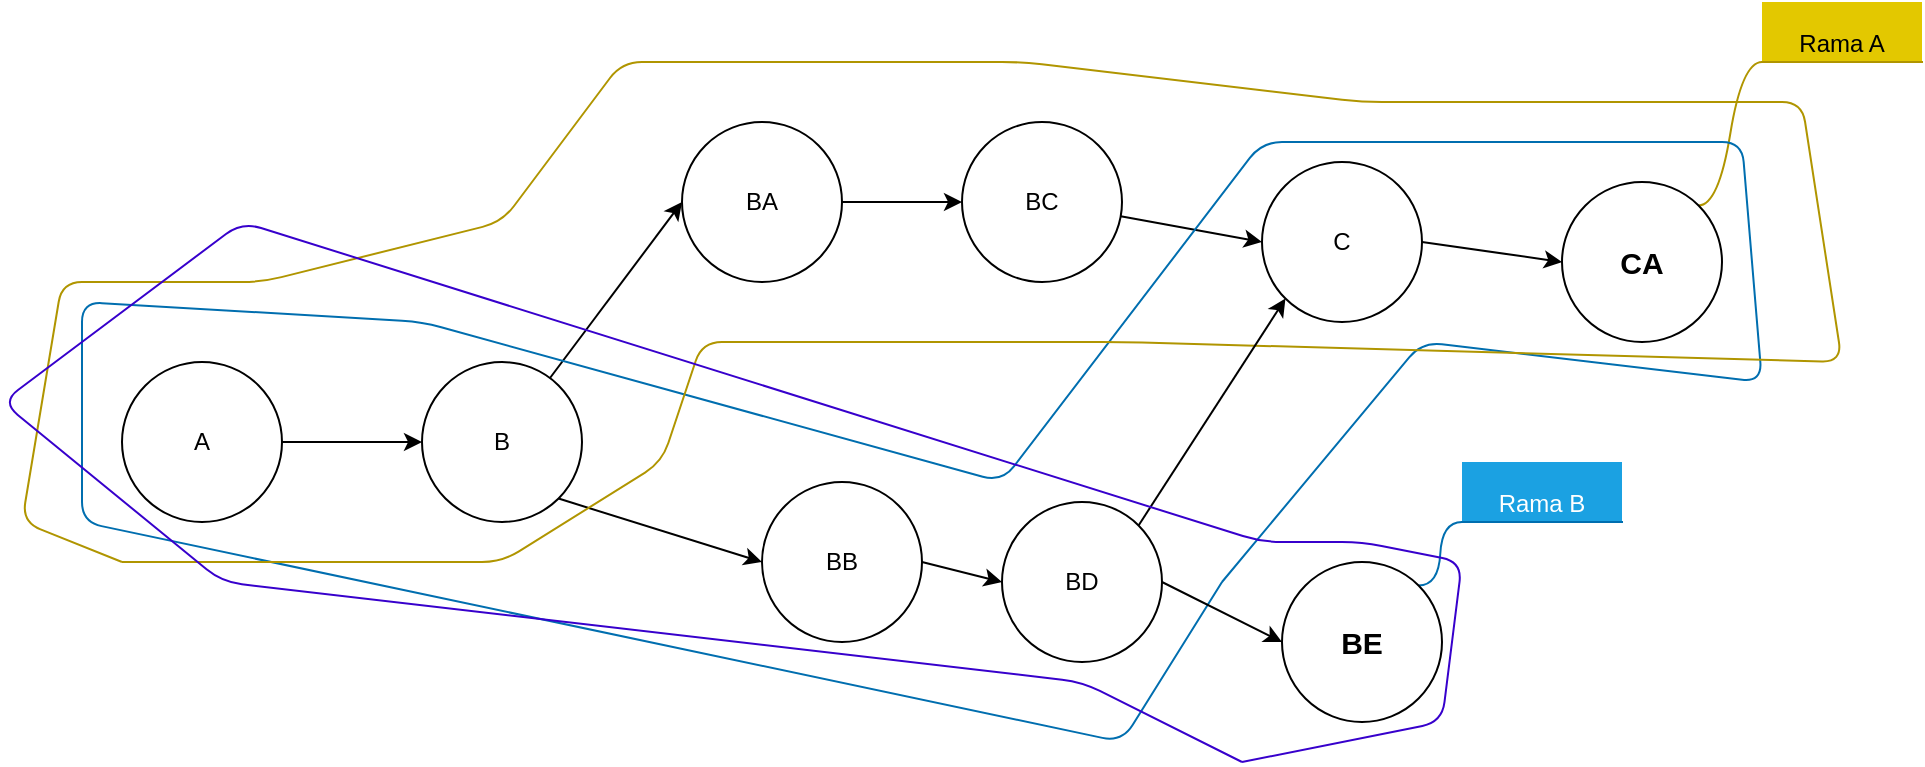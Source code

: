 <mxfile>
    <diagram name="3" id="R4e0zwizHfBD8_x3zQub">
        <mxGraphModel dx="815" dy="784" grid="1" gridSize="10" guides="1" tooltips="1" connect="1" arrows="1" fold="1" page="1" pageScale="1" pageWidth="827" pageHeight="1169" math="0" shadow="0">
            <root>
                <mxCell id="OBeVZSjObeIR4uOmUTMT-0"/>
                <mxCell id="OBeVZSjObeIR4uOmUTMT-1" parent="OBeVZSjObeIR4uOmUTMT-0"/>
                <mxCell id="OBeVZSjObeIR4uOmUTMT-2" style="edgeStyle=none;html=1;" edge="1" parent="OBeVZSjObeIR4uOmUTMT-1" source="OBeVZSjObeIR4uOmUTMT-3" target="OBeVZSjObeIR4uOmUTMT-6">
                    <mxGeometry relative="1" as="geometry"/>
                </mxCell>
                <mxCell id="OBeVZSjObeIR4uOmUTMT-3" value="A" style="ellipse;whiteSpace=wrap;html=1;aspect=fixed;" vertex="1" parent="OBeVZSjObeIR4uOmUTMT-1">
                    <mxGeometry x="370" y="360" width="80" height="80" as="geometry"/>
                </mxCell>
                <mxCell id="OBeVZSjObeIR4uOmUTMT-4" style="edgeStyle=none;html=1;entryX=0;entryY=0.5;entryDx=0;entryDy=0;" edge="1" parent="OBeVZSjObeIR4uOmUTMT-1" source="OBeVZSjObeIR4uOmUTMT-6" target="OBeVZSjObeIR4uOmUTMT-8">
                    <mxGeometry relative="1" as="geometry"/>
                </mxCell>
                <mxCell id="OBeVZSjObeIR4uOmUTMT-5" style="edgeStyle=none;html=1;exitX=1;exitY=1;exitDx=0;exitDy=0;entryX=0;entryY=0.5;entryDx=0;entryDy=0;" edge="1" parent="OBeVZSjObeIR4uOmUTMT-1" source="OBeVZSjObeIR4uOmUTMT-6" target="OBeVZSjObeIR4uOmUTMT-9">
                    <mxGeometry relative="1" as="geometry"/>
                </mxCell>
                <mxCell id="OBeVZSjObeIR4uOmUTMT-6" value="B" style="ellipse;whiteSpace=wrap;html=1;aspect=fixed;" vertex="1" parent="OBeVZSjObeIR4uOmUTMT-1">
                    <mxGeometry x="520" y="360" width="80" height="80" as="geometry"/>
                </mxCell>
                <mxCell id="OBeVZSjObeIR4uOmUTMT-7" style="edgeStyle=none;html=1;exitX=1;exitY=0.5;exitDx=0;exitDy=0;" edge="1" parent="OBeVZSjObeIR4uOmUTMT-1" source="OBeVZSjObeIR4uOmUTMT-8" target="OBeVZSjObeIR4uOmUTMT-11">
                    <mxGeometry relative="1" as="geometry"/>
                </mxCell>
                <mxCell id="OBeVZSjObeIR4uOmUTMT-8" value="BA" style="ellipse;whiteSpace=wrap;html=1;aspect=fixed;" vertex="1" parent="OBeVZSjObeIR4uOmUTMT-1">
                    <mxGeometry x="650" y="240" width="80" height="80" as="geometry"/>
                </mxCell>
                <mxCell id="OBeVZSjObeIR4uOmUTMT-9" value="BB" style="ellipse;whiteSpace=wrap;html=1;aspect=fixed;" vertex="1" parent="OBeVZSjObeIR4uOmUTMT-1">
                    <mxGeometry x="690" y="420" width="80" height="80" as="geometry"/>
                </mxCell>
                <mxCell id="OBeVZSjObeIR4uOmUTMT-10" style="edgeStyle=none;html=1;entryX=0;entryY=0.5;entryDx=0;entryDy=0;" edge="1" parent="OBeVZSjObeIR4uOmUTMT-1" source="OBeVZSjObeIR4uOmUTMT-11" target="OBeVZSjObeIR4uOmUTMT-21">
                    <mxGeometry relative="1" as="geometry"/>
                </mxCell>
                <mxCell id="OBeVZSjObeIR4uOmUTMT-11" value="BC" style="ellipse;whiteSpace=wrap;html=1;aspect=fixed;" vertex="1" parent="OBeVZSjObeIR4uOmUTMT-1">
                    <mxGeometry x="790" y="240" width="80" height="80" as="geometry"/>
                </mxCell>
                <mxCell id="OBeVZSjObeIR4uOmUTMT-12" value="Rama A" style="whiteSpace=wrap;html=1;shape=partialRectangle;top=0;left=0;bottom=1;right=0;points=[[0,1],[1,1]];fillColor=#e3c800;align=center;verticalAlign=bottom;routingCenterY=0.5;snapToPoint=1;recursiveResize=0;autosize=1;treeFolding=1;treeMoving=1;newEdgeStyle={&quot;edgeStyle&quot;:&quot;entityRelationEdgeStyle&quot;,&quot;startArrow&quot;:&quot;none&quot;,&quot;endArrow&quot;:&quot;none&quot;,&quot;segment&quot;:10,&quot;curved&quot;:1,&quot;sourcePerimeterSpacing&quot;:0,&quot;targetPerimeterSpacing&quot;:0};fontColor=#000000;strokeColor=#B09500;" vertex="1" parent="OBeVZSjObeIR4uOmUTMT-1">
                    <mxGeometry x="1190" y="180" width="80" height="30" as="geometry"/>
                </mxCell>
                <mxCell id="OBeVZSjObeIR4uOmUTMT-13" value="" style="edgeStyle=entityRelationEdgeStyle;startArrow=none;endArrow=none;segment=10;curved=1;sourcePerimeterSpacing=0;targetPerimeterSpacing=0;exitX=1;exitY=0;exitDx=0;exitDy=0;fillColor=#e3c800;strokeColor=#B09500;" edge="1" parent="OBeVZSjObeIR4uOmUTMT-1" source="Eylmc9-COsnYr52o-Nk3-1" target="OBeVZSjObeIR4uOmUTMT-12">
                    <mxGeometry relative="1" as="geometry">
                        <mxPoint x="610" y="420" as="sourcePoint"/>
                    </mxGeometry>
                </mxCell>
                <mxCell id="OBeVZSjObeIR4uOmUTMT-14" value="Rama B" style="whiteSpace=wrap;html=1;shape=partialRectangle;top=0;left=0;bottom=1;right=0;points=[[0,1],[1,1]];fillColor=#1ba1e2;align=center;verticalAlign=bottom;routingCenterY=0.5;snapToPoint=1;recursiveResize=0;autosize=1;treeFolding=1;treeMoving=1;newEdgeStyle={&quot;edgeStyle&quot;:&quot;entityRelationEdgeStyle&quot;,&quot;startArrow&quot;:&quot;none&quot;,&quot;endArrow&quot;:&quot;none&quot;,&quot;segment&quot;:10,&quot;curved&quot;:1,&quot;sourcePerimeterSpacing&quot;:0,&quot;targetPerimeterSpacing&quot;:0};fontColor=#ffffff;strokeColor=#006EAF;" vertex="1" parent="OBeVZSjObeIR4uOmUTMT-1">
                    <mxGeometry x="1040" y="410" width="80" height="30" as="geometry"/>
                </mxCell>
                <mxCell id="OBeVZSjObeIR4uOmUTMT-15" value="" style="edgeStyle=entityRelationEdgeStyle;startArrow=none;endArrow=none;segment=10;curved=1;sourcePerimeterSpacing=0;targetPerimeterSpacing=0;exitX=1;exitY=0;exitDx=0;exitDy=0;fillColor=#1ba1e2;strokeColor=#006EAF;" edge="1" parent="OBeVZSjObeIR4uOmUTMT-1" source="Eylmc9-COsnYr52o-Nk3-0" target="OBeVZSjObeIR4uOmUTMT-14">
                    <mxGeometry relative="1" as="geometry">
                        <mxPoint x="610" y="420" as="sourcePoint"/>
                    </mxGeometry>
                </mxCell>
                <mxCell id="OBeVZSjObeIR4uOmUTMT-16" value="" style="endArrow=none;html=1;fillColor=#1ba1e2;strokeColor=#006EAF;" edge="1" parent="OBeVZSjObeIR4uOmUTMT-1">
                    <mxGeometry width="50" height="50" relative="1" as="geometry">
                        <mxPoint x="920" y="470" as="sourcePoint"/>
                        <mxPoint x="920" y="470" as="targetPoint"/>
                        <Array as="points">
                            <mxPoint x="1020" y="350"/>
                            <mxPoint x="1190" y="370"/>
                            <mxPoint x="1180" y="250"/>
                            <mxPoint x="1000" y="250"/>
                            <mxPoint x="940" y="250"/>
                            <mxPoint x="810" y="420"/>
                            <mxPoint x="520" y="340"/>
                            <mxPoint x="350" y="330"/>
                            <mxPoint x="350" y="440"/>
                            <mxPoint x="870" y="550"/>
                        </Array>
                    </mxGeometry>
                </mxCell>
                <mxCell id="OBeVZSjObeIR4uOmUTMT-17" value="" style="endArrow=none;html=1;fillColor=#e3c800;strokeColor=#B09500;" edge="1" parent="OBeVZSjObeIR4uOmUTMT-1">
                    <mxGeometry width="50" height="50" relative="1" as="geometry">
                        <mxPoint x="370" y="460" as="sourcePoint"/>
                        <mxPoint x="370" y="460" as="targetPoint"/>
                        <Array as="points">
                            <mxPoint x="560" y="460"/>
                            <mxPoint x="640" y="410"/>
                            <mxPoint x="660" y="350"/>
                            <mxPoint x="870" y="350"/>
                            <mxPoint x="1230" y="360"/>
                            <mxPoint x="1210" y="230"/>
                            <mxPoint x="990" y="230"/>
                            <mxPoint x="820" y="210"/>
                            <mxPoint x="620" y="210"/>
                            <mxPoint x="560" y="290"/>
                            <mxPoint x="440" y="320"/>
                            <mxPoint x="340" y="320"/>
                            <mxPoint x="320" y="440"/>
                        </Array>
                    </mxGeometry>
                </mxCell>
                <mxCell id="OBeVZSjObeIR4uOmUTMT-18" style="edgeStyle=none;html=1;exitX=1;exitY=0;exitDx=0;exitDy=0;entryX=0;entryY=1;entryDx=0;entryDy=0;" edge="1" parent="OBeVZSjObeIR4uOmUTMT-1" source="OBeVZSjObeIR4uOmUTMT-19" target="OBeVZSjObeIR4uOmUTMT-21">
                    <mxGeometry relative="1" as="geometry"/>
                </mxCell>
                <mxCell id="OBeVZSjObeIR4uOmUTMT-19" value="BD" style="ellipse;whiteSpace=wrap;html=1;aspect=fixed;" vertex="1" parent="OBeVZSjObeIR4uOmUTMT-1">
                    <mxGeometry x="810" y="430" width="80" height="80" as="geometry"/>
                </mxCell>
                <mxCell id="OBeVZSjObeIR4uOmUTMT-20" style="edgeStyle=none;html=1;exitX=1;exitY=0.5;exitDx=0;exitDy=0;entryX=0;entryY=0.5;entryDx=0;entryDy=0;" edge="1" parent="OBeVZSjObeIR4uOmUTMT-1" source="OBeVZSjObeIR4uOmUTMT-9" target="OBeVZSjObeIR4uOmUTMT-19">
                    <mxGeometry relative="1" as="geometry">
                        <mxPoint x="740" y="290" as="sourcePoint"/>
                        <mxPoint x="800" y="290" as="targetPoint"/>
                    </mxGeometry>
                </mxCell>
                <mxCell id="OBeVZSjObeIR4uOmUTMT-21" value="C" style="ellipse;whiteSpace=wrap;html=1;aspect=fixed;" vertex="1" parent="OBeVZSjObeIR4uOmUTMT-1">
                    <mxGeometry x="940" y="260" width="80" height="80" as="geometry"/>
                </mxCell>
                <mxCell id="Eylmc9-COsnYr52o-Nk3-0" value="BE" style="ellipse;whiteSpace=wrap;html=1;aspect=fixed;fontStyle=1;fontSize=15;" vertex="1" parent="OBeVZSjObeIR4uOmUTMT-1">
                    <mxGeometry x="950" y="460" width="80" height="80" as="geometry"/>
                </mxCell>
                <mxCell id="Eylmc9-COsnYr52o-Nk3-1" value="CA" style="ellipse;whiteSpace=wrap;html=1;aspect=fixed;fontStyle=1;fontSize=15;" vertex="1" parent="OBeVZSjObeIR4uOmUTMT-1">
                    <mxGeometry x="1090" y="270" width="80" height="80" as="geometry"/>
                </mxCell>
                <mxCell id="Eylmc9-COsnYr52o-Nk3-2" value="" style="endArrow=none;html=1;fillColor=#6a00ff;strokeColor=#3700CC;" edge="1" parent="OBeVZSjObeIR4uOmUTMT-1">
                    <mxGeometry width="50" height="50" relative="1" as="geometry">
                        <mxPoint x="930" y="560" as="sourcePoint"/>
                        <mxPoint x="930" y="560" as="targetPoint"/>
                        <Array as="points">
                            <mxPoint x="1030" y="540"/>
                            <mxPoint x="1040" y="460"/>
                            <mxPoint x="990" y="450"/>
                            <mxPoint x="940" y="450"/>
                            <mxPoint x="430" y="290"/>
                            <mxPoint x="310" y="380"/>
                            <mxPoint x="420" y="470"/>
                            <mxPoint x="850" y="520"/>
                        </Array>
                    </mxGeometry>
                </mxCell>
                <mxCell id="Eylmc9-COsnYr52o-Nk3-3" style="edgeStyle=none;html=1;exitX=1;exitY=0.5;exitDx=0;exitDy=0;entryX=0;entryY=0.5;entryDx=0;entryDy=0;" edge="1" parent="OBeVZSjObeIR4uOmUTMT-1" source="OBeVZSjObeIR4uOmUTMT-21" target="Eylmc9-COsnYr52o-Nk3-1">
                    <mxGeometry relative="1" as="geometry">
                        <mxPoint x="888.284" y="451.716" as="sourcePoint"/>
                        <mxPoint x="961.716" y="338.284" as="targetPoint"/>
                    </mxGeometry>
                </mxCell>
                <mxCell id="Eylmc9-COsnYr52o-Nk3-4" style="edgeStyle=none;html=1;exitX=1;exitY=0.5;exitDx=0;exitDy=0;entryX=0;entryY=0.5;entryDx=0;entryDy=0;" edge="1" parent="OBeVZSjObeIR4uOmUTMT-1" source="OBeVZSjObeIR4uOmUTMT-19" target="Eylmc9-COsnYr52o-Nk3-0">
                    <mxGeometry relative="1" as="geometry">
                        <mxPoint x="888.284" y="451.716" as="sourcePoint"/>
                        <mxPoint x="961.716" y="338.284" as="targetPoint"/>
                    </mxGeometry>
                </mxCell>
            </root>
        </mxGraphModel>
    </diagram>
    <diagram name="2" id="1O8A0fiiEaN_tKaxc3v0">
        <mxGraphModel dx="815" dy="784" grid="1" gridSize="10" guides="1" tooltips="1" connect="1" arrows="1" fold="1" page="1" pageScale="1" pageWidth="827" pageHeight="1169" math="0" shadow="0">
            <root>
                <mxCell id="JRpnb7h2lPL2eb4HFmQv-0"/>
                <mxCell id="JRpnb7h2lPL2eb4HFmQv-1" parent="JRpnb7h2lPL2eb4HFmQv-0"/>
                <mxCell id="JRpnb7h2lPL2eb4HFmQv-2" style="edgeStyle=none;html=1;" edge="1" parent="JRpnb7h2lPL2eb4HFmQv-1" source="JRpnb7h2lPL2eb4HFmQv-3" target="JRpnb7h2lPL2eb4HFmQv-6">
                    <mxGeometry relative="1" as="geometry"/>
                </mxCell>
                <mxCell id="JRpnb7h2lPL2eb4HFmQv-3" value="A" style="ellipse;whiteSpace=wrap;html=1;aspect=fixed;" vertex="1" parent="JRpnb7h2lPL2eb4HFmQv-1">
                    <mxGeometry x="370" y="360" width="80" height="80" as="geometry"/>
                </mxCell>
                <mxCell id="JRpnb7h2lPL2eb4HFmQv-4" style="edgeStyle=none;html=1;entryX=0;entryY=0.5;entryDx=0;entryDy=0;" edge="1" parent="JRpnb7h2lPL2eb4HFmQv-1" source="JRpnb7h2lPL2eb4HFmQv-6" target="JRpnb7h2lPL2eb4HFmQv-8">
                    <mxGeometry relative="1" as="geometry"/>
                </mxCell>
                <mxCell id="JRpnb7h2lPL2eb4HFmQv-5" style="edgeStyle=none;html=1;exitX=1;exitY=1;exitDx=0;exitDy=0;entryX=0;entryY=0.5;entryDx=0;entryDy=0;" edge="1" parent="JRpnb7h2lPL2eb4HFmQv-1" source="JRpnb7h2lPL2eb4HFmQv-6" target="JRpnb7h2lPL2eb4HFmQv-9">
                    <mxGeometry relative="1" as="geometry"/>
                </mxCell>
                <mxCell id="JRpnb7h2lPL2eb4HFmQv-6" value="B" style="ellipse;whiteSpace=wrap;html=1;aspect=fixed;" vertex="1" parent="JRpnb7h2lPL2eb4HFmQv-1">
                    <mxGeometry x="520" y="360" width="80" height="80" as="geometry"/>
                </mxCell>
                <mxCell id="JRpnb7h2lPL2eb4HFmQv-7" style="edgeStyle=none;html=1;exitX=1;exitY=0.5;exitDx=0;exitDy=0;" edge="1" parent="JRpnb7h2lPL2eb4HFmQv-1" source="JRpnb7h2lPL2eb4HFmQv-8" target="JRpnb7h2lPL2eb4HFmQv-11">
                    <mxGeometry relative="1" as="geometry"/>
                </mxCell>
                <mxCell id="JRpnb7h2lPL2eb4HFmQv-8" value="BA" style="ellipse;whiteSpace=wrap;html=1;aspect=fixed;" vertex="1" parent="JRpnb7h2lPL2eb4HFmQv-1">
                    <mxGeometry x="650" y="240" width="80" height="80" as="geometry"/>
                </mxCell>
                <mxCell id="JRpnb7h2lPL2eb4HFmQv-9" value="BB" style="ellipse;whiteSpace=wrap;html=1;aspect=fixed;" vertex="1" parent="JRpnb7h2lPL2eb4HFmQv-1">
                    <mxGeometry x="690" y="420" width="80" height="80" as="geometry"/>
                </mxCell>
                <mxCell id="JRpnb7h2lPL2eb4HFmQv-10" style="edgeStyle=none;html=1;entryX=0;entryY=0.5;entryDx=0;entryDy=0;" edge="1" parent="JRpnb7h2lPL2eb4HFmQv-1" source="JRpnb7h2lPL2eb4HFmQv-11" target="JRpnb7h2lPL2eb4HFmQv-21">
                    <mxGeometry relative="1" as="geometry"/>
                </mxCell>
                <mxCell id="JRpnb7h2lPL2eb4HFmQv-11" value="BC" style="ellipse;whiteSpace=wrap;html=1;aspect=fixed;" vertex="1" parent="JRpnb7h2lPL2eb4HFmQv-1">
                    <mxGeometry x="790" y="240" width="80" height="80" as="geometry"/>
                </mxCell>
                <mxCell id="JRpnb7h2lPL2eb4HFmQv-12" value="Rama A" style="whiteSpace=wrap;html=1;shape=partialRectangle;top=0;left=0;bottom=1;right=0;points=[[0,1],[1,1]];fillColor=#e3c800;align=center;verticalAlign=bottom;routingCenterY=0.5;snapToPoint=1;recursiveResize=0;autosize=1;treeFolding=1;treeMoving=1;newEdgeStyle={&quot;edgeStyle&quot;:&quot;entityRelationEdgeStyle&quot;,&quot;startArrow&quot;:&quot;none&quot;,&quot;endArrow&quot;:&quot;none&quot;,&quot;segment&quot;:10,&quot;curved&quot;:1,&quot;sourcePerimeterSpacing&quot;:0,&quot;targetPerimeterSpacing&quot;:0};fontColor=#000000;strokeColor=#B09500;" vertex="1" parent="JRpnb7h2lPL2eb4HFmQv-1">
                    <mxGeometry x="1040" y="190" width="80" height="30" as="geometry"/>
                </mxCell>
                <mxCell id="JRpnb7h2lPL2eb4HFmQv-13" value="" style="edgeStyle=entityRelationEdgeStyle;startArrow=none;endArrow=none;segment=10;curved=1;sourcePerimeterSpacing=0;targetPerimeterSpacing=0;exitX=1;exitY=0;exitDx=0;exitDy=0;fillColor=#e3c800;strokeColor=#B09500;" edge="1" parent="JRpnb7h2lPL2eb4HFmQv-1" source="JRpnb7h2lPL2eb4HFmQv-21" target="JRpnb7h2lPL2eb4HFmQv-12">
                    <mxGeometry relative="1" as="geometry">
                        <mxPoint x="610" y="420" as="sourcePoint"/>
                    </mxGeometry>
                </mxCell>
                <mxCell id="JRpnb7h2lPL2eb4HFmQv-14" value="Rama B" style="whiteSpace=wrap;html=1;shape=partialRectangle;top=0;left=0;bottom=1;right=0;points=[[0,1],[1,1]];fillColor=#1ba1e2;align=center;verticalAlign=bottom;routingCenterY=0.5;snapToPoint=1;recursiveResize=0;autosize=1;treeFolding=1;treeMoving=1;newEdgeStyle={&quot;edgeStyle&quot;:&quot;entityRelationEdgeStyle&quot;,&quot;startArrow&quot;:&quot;none&quot;,&quot;endArrow&quot;:&quot;none&quot;,&quot;segment&quot;:10,&quot;curved&quot;:1,&quot;sourcePerimeterSpacing&quot;:0,&quot;targetPerimeterSpacing&quot;:0};fontColor=#ffffff;strokeColor=#006EAF;" vertex="1" parent="JRpnb7h2lPL2eb4HFmQv-1">
                    <mxGeometry x="930" y="370" width="80" height="30" as="geometry"/>
                </mxCell>
                <mxCell id="JRpnb7h2lPL2eb4HFmQv-15" value="" style="edgeStyle=entityRelationEdgeStyle;startArrow=none;endArrow=none;segment=10;curved=1;sourcePerimeterSpacing=0;targetPerimeterSpacing=0;exitX=1;exitY=0;exitDx=0;exitDy=0;fillColor=#1ba1e2;strokeColor=#006EAF;" edge="1" parent="JRpnb7h2lPL2eb4HFmQv-1" source="JRpnb7h2lPL2eb4HFmQv-19" target="JRpnb7h2lPL2eb4HFmQv-14">
                    <mxGeometry relative="1" as="geometry">
                        <mxPoint x="610" y="420" as="sourcePoint"/>
                    </mxGeometry>
                </mxCell>
                <mxCell id="JRpnb7h2lPL2eb4HFmQv-16" value="" style="endArrow=none;html=1;fillColor=#1ba1e2;strokeColor=#006EAF;" edge="1" parent="JRpnb7h2lPL2eb4HFmQv-1">
                    <mxGeometry width="50" height="50" relative="1" as="geometry">
                        <mxPoint x="920" y="470" as="sourcePoint"/>
                        <mxPoint x="920" y="470" as="targetPoint"/>
                        <Array as="points">
                            <mxPoint x="1040" y="310"/>
                            <mxPoint x="1000" y="250"/>
                            <mxPoint x="940" y="250"/>
                            <mxPoint x="810" y="420"/>
                            <mxPoint x="520" y="340"/>
                            <mxPoint x="350" y="330"/>
                            <mxPoint x="350" y="440"/>
                            <mxPoint x="870" y="550"/>
                        </Array>
                    </mxGeometry>
                </mxCell>
                <mxCell id="JRpnb7h2lPL2eb4HFmQv-17" value="" style="endArrow=none;html=1;fillColor=#e3c800;strokeColor=#B09500;" edge="1" parent="JRpnb7h2lPL2eb4HFmQv-1">
                    <mxGeometry width="50" height="50" relative="1" as="geometry">
                        <mxPoint x="370" y="460" as="sourcePoint"/>
                        <mxPoint x="370" y="460" as="targetPoint"/>
                        <Array as="points">
                            <mxPoint x="560" y="460"/>
                            <mxPoint x="640" y="410"/>
                            <mxPoint x="660" y="350"/>
                            <mxPoint x="870" y="350"/>
                            <mxPoint x="1050" y="350"/>
                            <mxPoint x="1040" y="270"/>
                            <mxPoint x="990" y="230"/>
                            <mxPoint x="820" y="210"/>
                            <mxPoint x="620" y="210"/>
                            <mxPoint x="560" y="290"/>
                            <mxPoint x="440" y="320"/>
                            <mxPoint x="340" y="320"/>
                            <mxPoint x="320" y="440"/>
                        </Array>
                    </mxGeometry>
                </mxCell>
                <mxCell id="JRpnb7h2lPL2eb4HFmQv-18" style="edgeStyle=none;html=1;exitX=1;exitY=0;exitDx=0;exitDy=0;entryX=0;entryY=1;entryDx=0;entryDy=0;" edge="1" parent="JRpnb7h2lPL2eb4HFmQv-1" source="JRpnb7h2lPL2eb4HFmQv-19" target="JRpnb7h2lPL2eb4HFmQv-21">
                    <mxGeometry relative="1" as="geometry"/>
                </mxCell>
                <mxCell id="JRpnb7h2lPL2eb4HFmQv-19" value="BD" style="ellipse;whiteSpace=wrap;html=1;aspect=fixed;" vertex="1" parent="JRpnb7h2lPL2eb4HFmQv-1">
                    <mxGeometry x="810" y="430" width="80" height="80" as="geometry"/>
                </mxCell>
                <mxCell id="JRpnb7h2lPL2eb4HFmQv-20" style="edgeStyle=none;html=1;exitX=1;exitY=0.5;exitDx=0;exitDy=0;entryX=0;entryY=0.5;entryDx=0;entryDy=0;" edge="1" parent="JRpnb7h2lPL2eb4HFmQv-1" source="JRpnb7h2lPL2eb4HFmQv-9" target="JRpnb7h2lPL2eb4HFmQv-19">
                    <mxGeometry relative="1" as="geometry">
                        <mxPoint x="740" y="290" as="sourcePoint"/>
                        <mxPoint x="800" y="290" as="targetPoint"/>
                    </mxGeometry>
                </mxCell>
                <mxCell id="JRpnb7h2lPL2eb4HFmQv-21" value="C" style="ellipse;whiteSpace=wrap;html=1;aspect=fixed;fontStyle=1;fontSize=15;" vertex="1" parent="JRpnb7h2lPL2eb4HFmQv-1">
                    <mxGeometry x="940" y="260" width="80" height="80" as="geometry"/>
                </mxCell>
            </root>
        </mxGraphModel>
    </diagram>
    <diagram name="1" id="UoIgVpcNwFTyMaySkeXr">
        <mxGraphModel dx="815" dy="784" grid="1" gridSize="10" guides="1" tooltips="1" connect="1" arrows="1" fold="1" page="1" pageScale="1" pageWidth="827" pageHeight="1169" math="0" shadow="0">
            <root>
                <mxCell id="xRsjw_P2Fypg1GprzXm_-0"/>
                <mxCell id="xRsjw_P2Fypg1GprzXm_-1" parent="xRsjw_P2Fypg1GprzXm_-0"/>
                <mxCell id="xRsjw_P2Fypg1GprzXm_-2" style="edgeStyle=none;html=1;" parent="xRsjw_P2Fypg1GprzXm_-1" source="xRsjw_P2Fypg1GprzXm_-3" target="xRsjw_P2Fypg1GprzXm_-6" edge="1">
                    <mxGeometry relative="1" as="geometry"/>
                </mxCell>
                <mxCell id="xRsjw_P2Fypg1GprzXm_-3" value="A" style="ellipse;whiteSpace=wrap;html=1;aspect=fixed;" parent="xRsjw_P2Fypg1GprzXm_-1" vertex="1">
                    <mxGeometry x="370" y="360" width="80" height="80" as="geometry"/>
                </mxCell>
                <mxCell id="xRsjw_P2Fypg1GprzXm_-4" style="edgeStyle=none;html=1;entryX=0;entryY=0.5;entryDx=0;entryDy=0;" parent="xRsjw_P2Fypg1GprzXm_-1" source="xRsjw_P2Fypg1GprzXm_-6" target="xRsjw_P2Fypg1GprzXm_-8" edge="1">
                    <mxGeometry relative="1" as="geometry"/>
                </mxCell>
                <mxCell id="xRsjw_P2Fypg1GprzXm_-5" style="edgeStyle=none;html=1;exitX=1;exitY=1;exitDx=0;exitDy=0;entryX=0;entryY=0.5;entryDx=0;entryDy=0;" parent="xRsjw_P2Fypg1GprzXm_-1" source="xRsjw_P2Fypg1GprzXm_-6" target="xRsjw_P2Fypg1GprzXm_-9" edge="1">
                    <mxGeometry relative="1" as="geometry"/>
                </mxCell>
                <mxCell id="xRsjw_P2Fypg1GprzXm_-6" value="B" style="ellipse;whiteSpace=wrap;html=1;aspect=fixed;" parent="xRsjw_P2Fypg1GprzXm_-1" vertex="1">
                    <mxGeometry x="520" y="360" width="80" height="80" as="geometry"/>
                </mxCell>
                <mxCell id="xRsjw_P2Fypg1GprzXm_-7" style="edgeStyle=none;html=1;exitX=1;exitY=0.5;exitDx=0;exitDy=0;" parent="xRsjw_P2Fypg1GprzXm_-1" source="xRsjw_P2Fypg1GprzXm_-8" target="xRsjw_P2Fypg1GprzXm_-10" edge="1">
                    <mxGeometry relative="1" as="geometry"/>
                </mxCell>
                <mxCell id="xRsjw_P2Fypg1GprzXm_-8" value="BA" style="ellipse;whiteSpace=wrap;html=1;aspect=fixed;" parent="xRsjw_P2Fypg1GprzXm_-1" vertex="1">
                    <mxGeometry x="650" y="240" width="80" height="80" as="geometry"/>
                </mxCell>
                <mxCell id="xRsjw_P2Fypg1GprzXm_-9" value="BB" style="ellipse;whiteSpace=wrap;html=1;aspect=fixed;" parent="xRsjw_P2Fypg1GprzXm_-1" vertex="1">
                    <mxGeometry x="690" y="420" width="80" height="80" as="geometry"/>
                </mxCell>
                <mxCell id="xRsjw_P2Fypg1GprzXm_-10" value="BC" style="ellipse;whiteSpace=wrap;html=1;aspect=fixed;" parent="xRsjw_P2Fypg1GprzXm_-1" vertex="1">
                    <mxGeometry x="790" y="240" width="80" height="80" as="geometry"/>
                </mxCell>
                <mxCell id="xRsjw_P2Fypg1GprzXm_-11" value="Rama A" style="whiteSpace=wrap;html=1;shape=partialRectangle;top=0;left=0;bottom=1;right=0;points=[[0,1],[1,1]];fillColor=#e3c800;align=center;verticalAlign=bottom;routingCenterY=0.5;snapToPoint=1;recursiveResize=0;autosize=1;treeFolding=1;treeMoving=1;newEdgeStyle={&quot;edgeStyle&quot;:&quot;entityRelationEdgeStyle&quot;,&quot;startArrow&quot;:&quot;none&quot;,&quot;endArrow&quot;:&quot;none&quot;,&quot;segment&quot;:10,&quot;curved&quot;:1,&quot;sourcePerimeterSpacing&quot;:0,&quot;targetPerimeterSpacing&quot;:0};fontColor=#000000;strokeColor=#B09500;" parent="xRsjw_P2Fypg1GprzXm_-1" vertex="1">
                    <mxGeometry x="880" y="160" width="80" height="30" as="geometry"/>
                </mxCell>
                <mxCell id="xRsjw_P2Fypg1GprzXm_-12" value="" style="edgeStyle=entityRelationEdgeStyle;startArrow=none;endArrow=none;segment=10;curved=1;sourcePerimeterSpacing=0;targetPerimeterSpacing=0;exitX=1;exitY=0;exitDx=0;exitDy=0;fillColor=#e3c800;strokeColor=#B09500;" parent="xRsjw_P2Fypg1GprzXm_-1" source="xRsjw_P2Fypg1GprzXm_-10" target="xRsjw_P2Fypg1GprzXm_-11" edge="1">
                    <mxGeometry relative="1" as="geometry">
                        <mxPoint x="1008.284" y="271.716" as="sourcePoint"/>
                    </mxGeometry>
                </mxCell>
                <mxCell id="xRsjw_P2Fypg1GprzXm_-13" value="Rama B" style="whiteSpace=wrap;html=1;shape=partialRectangle;top=0;left=0;bottom=1;right=0;points=[[0,1],[1,1]];fillColor=#1ba1e2;align=center;verticalAlign=bottom;routingCenterY=0.5;snapToPoint=1;recursiveResize=0;autosize=1;treeFolding=1;treeMoving=1;newEdgeStyle={&quot;edgeStyle&quot;:&quot;entityRelationEdgeStyle&quot;,&quot;startArrow&quot;:&quot;none&quot;,&quot;endArrow&quot;:&quot;none&quot;,&quot;segment&quot;:10,&quot;curved&quot;:1,&quot;sourcePerimeterSpacing&quot;:0,&quot;targetPerimeterSpacing&quot;:0};fontColor=#ffffff;strokeColor=#006EAF;" parent="xRsjw_P2Fypg1GprzXm_-1" vertex="1">
                    <mxGeometry x="890" y="370" width="80" height="30" as="geometry"/>
                </mxCell>
                <mxCell id="xRsjw_P2Fypg1GprzXm_-14" value="" style="edgeStyle=entityRelationEdgeStyle;startArrow=none;endArrow=none;segment=10;curved=1;sourcePerimeterSpacing=0;targetPerimeterSpacing=0;exitX=1;exitY=0;exitDx=0;exitDy=0;fillColor=#1ba1e2;strokeColor=#006EAF;" parent="xRsjw_P2Fypg1GprzXm_-1" source="XOLmWWviFH_PScXf7T01-0" target="xRsjw_P2Fypg1GprzXm_-13" edge="1">
                    <mxGeometry relative="1" as="geometry">
                        <mxPoint x="610" y="420" as="sourcePoint"/>
                    </mxGeometry>
                </mxCell>
                <mxCell id="xRsjw_P2Fypg1GprzXm_-15" value="" style="endArrow=none;html=1;fillColor=#1ba1e2;strokeColor=#006EAF;" parent="xRsjw_P2Fypg1GprzXm_-1" edge="1">
                    <mxGeometry width="50" height="50" relative="1" as="geometry">
                        <mxPoint x="920" y="470" as="sourcePoint"/>
                        <mxPoint x="920" y="470" as="targetPoint"/>
                        <Array as="points">
                            <mxPoint x="910" y="420"/>
                            <mxPoint x="850" y="410"/>
                            <mxPoint x="520" y="340"/>
                            <mxPoint x="350" y="330"/>
                            <mxPoint x="350" y="440"/>
                            <mxPoint x="870" y="550"/>
                        </Array>
                    </mxGeometry>
                </mxCell>
                <mxCell id="xRsjw_P2Fypg1GprzXm_-16" value="" style="endArrow=none;html=1;fillColor=#e3c800;strokeColor=#B09500;" parent="xRsjw_P2Fypg1GprzXm_-1" edge="1">
                    <mxGeometry width="50" height="50" relative="1" as="geometry">
                        <mxPoint x="370" y="460" as="sourcePoint"/>
                        <mxPoint x="370" y="460" as="targetPoint"/>
                        <Array as="points">
                            <mxPoint x="560" y="460"/>
                            <mxPoint x="640" y="410"/>
                            <mxPoint x="660" y="350"/>
                            <mxPoint x="870" y="350"/>
                            <mxPoint x="890" y="330"/>
                            <mxPoint x="900" y="260"/>
                            <mxPoint x="890" y="230"/>
                            <mxPoint x="820" y="210"/>
                            <mxPoint x="620" y="210"/>
                            <mxPoint x="560" y="290"/>
                            <mxPoint x="440" y="320"/>
                            <mxPoint x="340" y="320"/>
                            <mxPoint x="320" y="440"/>
                        </Array>
                    </mxGeometry>
                </mxCell>
                <mxCell id="XOLmWWviFH_PScXf7T01-0" value="BD" style="ellipse;whiteSpace=wrap;html=1;aspect=fixed;fontStyle=1;fontSize=15;" vertex="1" parent="xRsjw_P2Fypg1GprzXm_-1">
                    <mxGeometry x="810" y="430" width="80" height="80" as="geometry"/>
                </mxCell>
                <mxCell id="XOLmWWviFH_PScXf7T01-1" style="edgeStyle=none;html=1;exitX=1;exitY=0.5;exitDx=0;exitDy=0;entryX=0;entryY=0.5;entryDx=0;entryDy=0;" edge="1" parent="xRsjw_P2Fypg1GprzXm_-1" source="xRsjw_P2Fypg1GprzXm_-9" target="XOLmWWviFH_PScXf7T01-0">
                    <mxGeometry relative="1" as="geometry">
                        <mxPoint x="740" y="290" as="sourcePoint"/>
                        <mxPoint x="800" y="290" as="targetPoint"/>
                    </mxGeometry>
                </mxCell>
            </root>
        </mxGraphModel>
    </diagram>
</mxfile>
